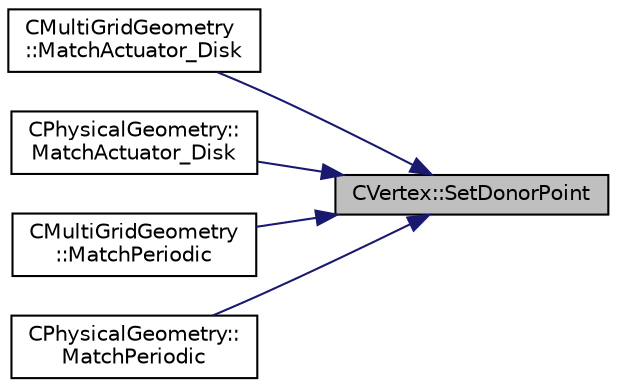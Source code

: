 digraph "CVertex::SetDonorPoint"
{
 // LATEX_PDF_SIZE
  edge [fontname="Helvetica",fontsize="10",labelfontname="Helvetica",labelfontsize="10"];
  node [fontname="Helvetica",fontsize="10",shape=record];
  rankdir="RL";
  Node1 [label="CVertex::SetDonorPoint",height=0.2,width=0.4,color="black", fillcolor="grey75", style="filled", fontcolor="black",tooltip=" "];
  Node1 -> Node2 [dir="back",color="midnightblue",fontsize="10",style="solid",fontname="Helvetica"];
  Node2 [label="CMultiGridGeometry\l::MatchActuator_Disk",height=0.2,width=0.4,color="black", fillcolor="white", style="filled",URL="$classCMultiGridGeometry.html#a466226dee64acb3cdedc46258c4d6ef5",tooltip="Mach the near field boundary condition."];
  Node1 -> Node3 [dir="back",color="midnightblue",fontsize="10",style="solid",fontname="Helvetica"];
  Node3 [label="CPhysicalGeometry::\lMatchActuator_Disk",height=0.2,width=0.4,color="black", fillcolor="white", style="filled",URL="$classCPhysicalGeometry.html#a8a6b2f467c300acd26f6ed89f4090e72",tooltip="Mach the near field boundary condition."];
  Node1 -> Node4 [dir="back",color="midnightblue",fontsize="10",style="solid",fontname="Helvetica"];
  Node4 [label="CMultiGridGeometry\l::MatchPeriodic",height=0.2,width=0.4,color="black", fillcolor="white", style="filled",URL="$classCMultiGridGeometry.html#a6a2ee748fde3b48634d694baafa4d685",tooltip="Mach the periodic boundary conditions."];
  Node1 -> Node5 [dir="back",color="midnightblue",fontsize="10",style="solid",fontname="Helvetica"];
  Node5 [label="CPhysicalGeometry::\lMatchPeriodic",height=0.2,width=0.4,color="black", fillcolor="white", style="filled",URL="$classCPhysicalGeometry.html#a763708fe12bba6a755ea5917b3ddf250",tooltip="Mach the periodic boundary conditions."];
}
